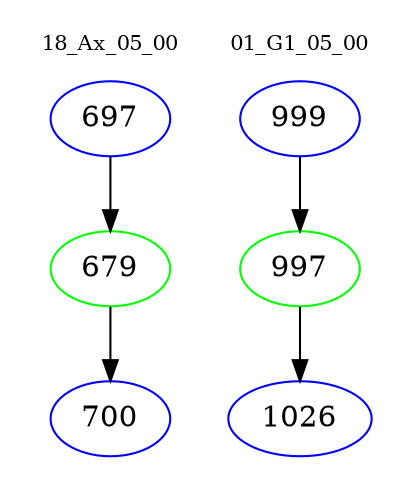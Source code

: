 digraph{
subgraph cluster_0 {
color = white
label = "18_Ax_05_00";
fontsize=10;
T0_697 [label="697", color="blue"]
T0_697 -> T0_679 [color="black"]
T0_679 [label="679", color="green"]
T0_679 -> T0_700 [color="black"]
T0_700 [label="700", color="blue"]
}
subgraph cluster_1 {
color = white
label = "01_G1_05_00";
fontsize=10;
T1_999 [label="999", color="blue"]
T1_999 -> T1_997 [color="black"]
T1_997 [label="997", color="green"]
T1_997 -> T1_1026 [color="black"]
T1_1026 [label="1026", color="blue"]
}
}
